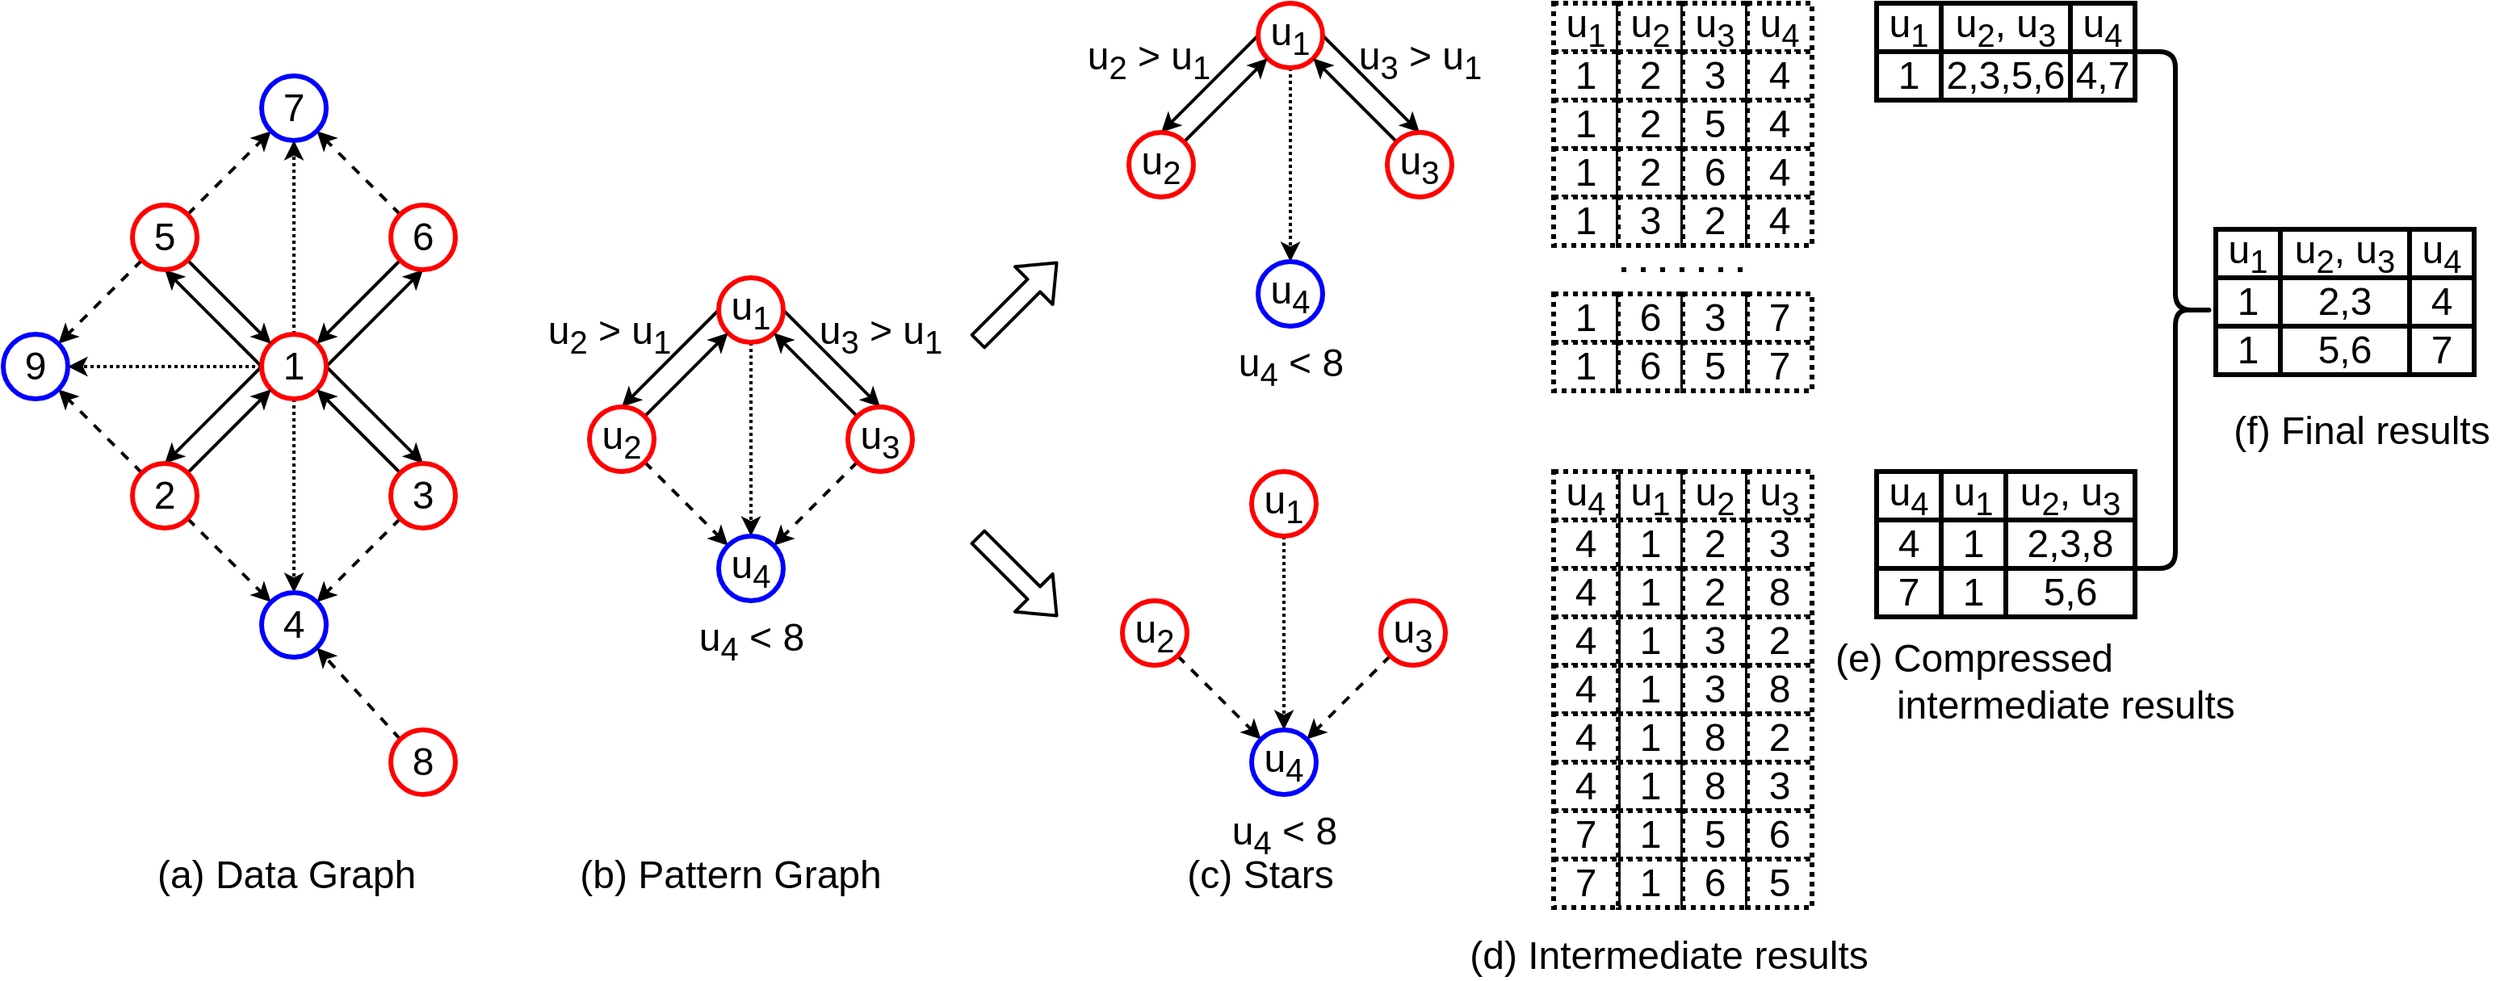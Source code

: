 <mxfile version="14.1.8" type="device"><diagram id="WOaeIMO-vQo9n7MquIrS" name="Page-1"><mxGraphModel dx="1102" dy="1976" grid="1" gridSize="10" guides="1" tooltips="1" connect="1" arrows="1" fold="1" page="1" pageScale="1" pageWidth="827" pageHeight="1169" math="0" shadow="0"><root><mxCell id="0"/><mxCell id="1" parent="0"/><mxCell id="_sLVe3COyLqrtuOMPPy9-32" style="edgeStyle=none;rounded=0;orthogonalLoop=1;jettySize=auto;html=1;exitX=0;exitY=0.5;exitDx=0;exitDy=0;entryX=0.5;entryY=0;entryDx=0;entryDy=0;strokeWidth=2;" parent="1" source="_sLVe3COyLqrtuOMPPy9-26" target="_sLVe3COyLqrtuOMPPy9-27" edge="1"><mxGeometry relative="1" as="geometry"/></mxCell><mxCell id="_sLVe3COyLqrtuOMPPy9-34" style="edgeStyle=none;rounded=0;orthogonalLoop=1;jettySize=auto;html=1;exitX=1;exitY=0.5;exitDx=0;exitDy=0;entryX=0.5;entryY=0;entryDx=0;entryDy=0;strokeWidth=2;" parent="1" source="_sLVe3COyLqrtuOMPPy9-26" target="_sLVe3COyLqrtuOMPPy9-28" edge="1"><mxGeometry relative="1" as="geometry"/></mxCell><mxCell id="_sLVe3COyLqrtuOMPPy9-38" style="edgeStyle=none;rounded=0;orthogonalLoop=1;jettySize=auto;html=1;exitX=0.5;exitY=1;exitDx=0;exitDy=0;dashed=1;strokeColor=#000000;strokeWidth=2;dashPattern=1 1;" parent="1" source="_sLVe3COyLqrtuOMPPy9-26" target="_sLVe3COyLqrtuOMPPy9-30" edge="1"><mxGeometry relative="1" as="geometry"/></mxCell><mxCell id="_sLVe3COyLqrtuOMPPy9-26" value="&lt;font style=&quot;font-size: 24px&quot;&gt;u&lt;sub&gt;1&lt;/sub&gt;&lt;/font&gt;" style="ellipse;whiteSpace=wrap;html=1;aspect=fixed;strokeColor=#FF0000;strokeWidth=3;" parent="1" vertex="1"><mxGeometry x="483" y="120" width="40" height="40" as="geometry"/></mxCell><mxCell id="_sLVe3COyLqrtuOMPPy9-33" style="edgeStyle=none;rounded=0;orthogonalLoop=1;jettySize=auto;html=1;exitX=1;exitY=0;exitDx=0;exitDy=0;entryX=0;entryY=1;entryDx=0;entryDy=0;strokeWidth=2;" parent="1" source="_sLVe3COyLqrtuOMPPy9-27" target="_sLVe3COyLqrtuOMPPy9-26" edge="1"><mxGeometry relative="1" as="geometry"/></mxCell><mxCell id="_sLVe3COyLqrtuOMPPy9-36" style="edgeStyle=none;rounded=0;orthogonalLoop=1;jettySize=auto;html=1;exitX=1;exitY=1;exitDx=0;exitDy=0;strokeWidth=2;dashed=1;" parent="1" source="_sLVe3COyLqrtuOMPPy9-27" target="_sLVe3COyLqrtuOMPPy9-30" edge="1"><mxGeometry relative="1" as="geometry"/></mxCell><mxCell id="_sLVe3COyLqrtuOMPPy9-27" value="&lt;span style=&quot;font-size: 24px&quot;&gt;u&lt;sub&gt;2&lt;/sub&gt;&lt;/span&gt;" style="ellipse;whiteSpace=wrap;html=1;aspect=fixed;strokeColor=#FF0000;strokeWidth=3;" parent="1" vertex="1"><mxGeometry x="403" y="200" width="40" height="40" as="geometry"/></mxCell><mxCell id="_sLVe3COyLqrtuOMPPy9-35" style="edgeStyle=none;rounded=0;orthogonalLoop=1;jettySize=auto;html=1;exitX=0;exitY=0;exitDx=0;exitDy=0;entryX=1;entryY=1;entryDx=0;entryDy=0;strokeWidth=2;" parent="1" source="_sLVe3COyLqrtuOMPPy9-28" target="_sLVe3COyLqrtuOMPPy9-26" edge="1"><mxGeometry relative="1" as="geometry"/></mxCell><mxCell id="_sLVe3COyLqrtuOMPPy9-37" style="edgeStyle=none;rounded=0;orthogonalLoop=1;jettySize=auto;html=1;exitX=0;exitY=1;exitDx=0;exitDy=0;dashed=1;strokeColor=#000000;strokeWidth=2;" parent="1" source="_sLVe3COyLqrtuOMPPy9-28" target="_sLVe3COyLqrtuOMPPy9-30" edge="1"><mxGeometry relative="1" as="geometry"/></mxCell><mxCell id="_sLVe3COyLqrtuOMPPy9-28" value="&lt;span style=&quot;font-size: 24px&quot;&gt;u&lt;sub&gt;3&lt;/sub&gt;&lt;/span&gt;" style="ellipse;whiteSpace=wrap;html=1;aspect=fixed;strokeColor=#FF0000;strokeWidth=3;" parent="1" vertex="1"><mxGeometry x="563" y="200" width="40" height="40" as="geometry"/></mxCell><mxCell id="_sLVe3COyLqrtuOMPPy9-30" value="&lt;font style=&quot;font-size: 24px&quot;&gt;u&lt;sub&gt;4&lt;/sub&gt;&lt;/font&gt;" style="ellipse;whiteSpace=wrap;html=1;aspect=fixed;strokeColor=#0000FF;strokeWidth=3;" parent="1" vertex="1"><mxGeometry x="483" y="280" width="40" height="40" as="geometry"/></mxCell><mxCell id="_sLVe3COyLqrtuOMPPy9-39" value="&lt;font style=&quot;font-size: 24px&quot;&gt;u&lt;sub&gt;2&lt;/sub&gt;&amp;nbsp;&amp;gt; u&lt;sub&gt;1&lt;/sub&gt;&lt;/font&gt;" style="text;html=1;align=center;verticalAlign=middle;resizable=0;points=[];autosize=1;" parent="1" vertex="1"><mxGeometry x="370" y="140" width="90" height="30" as="geometry"/></mxCell><mxCell id="_sLVe3COyLqrtuOMPPy9-40" value="&lt;font style=&quot;font-size: 24px&quot;&gt;u&lt;sub&gt;3&lt;/sub&gt;&amp;nbsp;&amp;gt; u&lt;sub&gt;1&lt;/sub&gt;&lt;/font&gt;" style="text;html=1;align=center;verticalAlign=middle;resizable=0;points=[];autosize=1;" parent="1" vertex="1"><mxGeometry x="538" y="140" width="90" height="30" as="geometry"/></mxCell><mxCell id="_sLVe3COyLqrtuOMPPy9-42" value="&lt;font style=&quot;font-size: 24px&quot;&gt;u&lt;sub&gt;4&lt;/sub&gt; &amp;lt; 8&lt;/font&gt;" style="text;html=1;align=center;verticalAlign=middle;resizable=0;points=[];autosize=1;" parent="1" vertex="1"><mxGeometry x="463" y="330" width="80" height="30" as="geometry"/></mxCell><mxCell id="_sLVe3COyLqrtuOMPPy9-43" style="edgeStyle=none;rounded=0;orthogonalLoop=1;jettySize=auto;html=1;exitX=0;exitY=0.5;exitDx=0;exitDy=0;entryX=0.5;entryY=0;entryDx=0;entryDy=0;strokeWidth=2;" parent="1" source="_sLVe3COyLqrtuOMPPy9-46" target="_sLVe3COyLqrtuOMPPy9-49" edge="1"><mxGeometry relative="1" as="geometry"/></mxCell><mxCell id="_sLVe3COyLqrtuOMPPy9-44" style="edgeStyle=none;rounded=0;orthogonalLoop=1;jettySize=auto;html=1;exitX=1;exitY=0.5;exitDx=0;exitDy=0;entryX=0.5;entryY=0;entryDx=0;entryDy=0;strokeWidth=2;" parent="1" source="_sLVe3COyLqrtuOMPPy9-46" target="_sLVe3COyLqrtuOMPPy9-52" edge="1"><mxGeometry relative="1" as="geometry"/></mxCell><mxCell id="_sLVe3COyLqrtuOMPPy9-45" style="edgeStyle=none;rounded=0;orthogonalLoop=1;jettySize=auto;html=1;exitX=0.5;exitY=1;exitDx=0;exitDy=0;dashed=1;strokeColor=#000000;strokeWidth=2;dashPattern=1 1;" parent="1" source="_sLVe3COyLqrtuOMPPy9-46" target="_sLVe3COyLqrtuOMPPy9-53" edge="1"><mxGeometry relative="1" as="geometry"/></mxCell><mxCell id="_sLVe3COyLqrtuOMPPy9-46" value="&lt;font style=&quot;font-size: 24px&quot;&gt;u&lt;sub&gt;1&lt;/sub&gt;&lt;/font&gt;" style="ellipse;whiteSpace=wrap;html=1;aspect=fixed;strokeColor=#FF0000;strokeWidth=3;" parent="1" vertex="1"><mxGeometry x="817" y="-50" width="40" height="40" as="geometry"/></mxCell><mxCell id="_sLVe3COyLqrtuOMPPy9-47" style="edgeStyle=none;rounded=0;orthogonalLoop=1;jettySize=auto;html=1;exitX=1;exitY=0;exitDx=0;exitDy=0;entryX=0;entryY=1;entryDx=0;entryDy=0;strokeWidth=2;" parent="1" source="_sLVe3COyLqrtuOMPPy9-49" target="_sLVe3COyLqrtuOMPPy9-46" edge="1"><mxGeometry relative="1" as="geometry"/></mxCell><mxCell id="_sLVe3COyLqrtuOMPPy9-49" value="&lt;span style=&quot;font-size: 24px&quot;&gt;u&lt;sub&gt;2&lt;/sub&gt;&lt;/span&gt;" style="ellipse;whiteSpace=wrap;html=1;aspect=fixed;strokeColor=#FF0000;strokeWidth=3;" parent="1" vertex="1"><mxGeometry x="737" y="30" width="40" height="40" as="geometry"/></mxCell><mxCell id="_sLVe3COyLqrtuOMPPy9-50" style="edgeStyle=none;rounded=0;orthogonalLoop=1;jettySize=auto;html=1;exitX=0;exitY=0;exitDx=0;exitDy=0;entryX=1;entryY=1;entryDx=0;entryDy=0;strokeWidth=2;" parent="1" source="_sLVe3COyLqrtuOMPPy9-52" target="_sLVe3COyLqrtuOMPPy9-46" edge="1"><mxGeometry relative="1" as="geometry"/></mxCell><mxCell id="_sLVe3COyLqrtuOMPPy9-52" value="&lt;span style=&quot;font-size: 24px&quot;&gt;u&lt;sub&gt;3&lt;/sub&gt;&lt;/span&gt;" style="ellipse;whiteSpace=wrap;html=1;aspect=fixed;strokeColor=#FF0000;strokeWidth=3;" parent="1" vertex="1"><mxGeometry x="897" y="30" width="40" height="40" as="geometry"/></mxCell><mxCell id="_sLVe3COyLqrtuOMPPy9-53" value="&lt;font style=&quot;font-size: 24px&quot;&gt;u&lt;sub&gt;4&lt;/sub&gt;&lt;/font&gt;" style="ellipse;whiteSpace=wrap;html=1;aspect=fixed;strokeColor=#0000FF;strokeWidth=3;" parent="1" vertex="1"><mxGeometry x="817" y="110" width="40" height="40" as="geometry"/></mxCell><mxCell id="_sLVe3COyLqrtuOMPPy9-54" value="&lt;font style=&quot;font-size: 24px&quot;&gt;u&lt;sub&gt;2&lt;/sub&gt;&amp;nbsp;&amp;gt; u&lt;sub&gt;1&lt;/sub&gt;&lt;/font&gt;" style="text;html=1;align=center;verticalAlign=middle;resizable=0;points=[];autosize=1;" parent="1" vertex="1"><mxGeometry x="704" y="-30" width="90" height="30" as="geometry"/></mxCell><mxCell id="_sLVe3COyLqrtuOMPPy9-55" value="&lt;font style=&quot;font-size: 24px&quot;&gt;u&lt;sub&gt;3&lt;/sub&gt;&amp;nbsp;&amp;gt; u&lt;sub&gt;1&lt;/sub&gt;&lt;/font&gt;" style="text;html=1;align=center;verticalAlign=middle;resizable=0;points=[];autosize=1;" parent="1" vertex="1"><mxGeometry x="872" y="-30" width="90" height="30" as="geometry"/></mxCell><mxCell id="_sLVe3COyLqrtuOMPPy9-56" value="&lt;font style=&quot;font-size: 24px&quot;&gt;u&lt;sub&gt;4&lt;/sub&gt; &amp;lt; 8&lt;/font&gt;" style="text;html=1;align=center;verticalAlign=middle;resizable=0;points=[];autosize=1;" parent="1" vertex="1"><mxGeometry x="797" y="160" width="80" height="30" as="geometry"/></mxCell><mxCell id="_sLVe3COyLqrtuOMPPy9-59" style="edgeStyle=none;rounded=0;orthogonalLoop=1;jettySize=auto;html=1;exitX=0.5;exitY=1;exitDx=0;exitDy=0;dashed=1;strokeColor=#000000;strokeWidth=2;dashPattern=1 1;" parent="1" source="_sLVe3COyLqrtuOMPPy9-60" target="_sLVe3COyLqrtuOMPPy9-67" edge="1"><mxGeometry relative="1" as="geometry"/></mxCell><mxCell id="_sLVe3COyLqrtuOMPPy9-60" value="&lt;font style=&quot;font-size: 24px&quot;&gt;u&lt;sub&gt;1&lt;/sub&gt;&lt;/font&gt;" style="ellipse;whiteSpace=wrap;html=1;aspect=fixed;strokeColor=#FF0000;strokeWidth=3;" parent="1" vertex="1"><mxGeometry x="813" y="240" width="40" height="40" as="geometry"/></mxCell><mxCell id="_sLVe3COyLqrtuOMPPy9-62" style="edgeStyle=none;rounded=0;orthogonalLoop=1;jettySize=auto;html=1;exitX=1;exitY=1;exitDx=0;exitDy=0;strokeWidth=2;dashed=1;" parent="1" source="_sLVe3COyLqrtuOMPPy9-63" target="_sLVe3COyLqrtuOMPPy9-67" edge="1"><mxGeometry relative="1" as="geometry"/></mxCell><mxCell id="_sLVe3COyLqrtuOMPPy9-63" value="&lt;span style=&quot;font-size: 24px&quot;&gt;u&lt;sub&gt;2&lt;/sub&gt;&lt;/span&gt;" style="ellipse;whiteSpace=wrap;html=1;aspect=fixed;strokeColor=#FF0000;strokeWidth=3;" parent="1" vertex="1"><mxGeometry x="733" y="320" width="40" height="40" as="geometry"/></mxCell><mxCell id="_sLVe3COyLqrtuOMPPy9-65" style="edgeStyle=none;rounded=0;orthogonalLoop=1;jettySize=auto;html=1;exitX=0;exitY=1;exitDx=0;exitDy=0;dashed=1;strokeColor=#000000;strokeWidth=2;" parent="1" source="_sLVe3COyLqrtuOMPPy9-66" target="_sLVe3COyLqrtuOMPPy9-67" edge="1"><mxGeometry relative="1" as="geometry"/></mxCell><mxCell id="_sLVe3COyLqrtuOMPPy9-66" value="&lt;span style=&quot;font-size: 24px&quot;&gt;u&lt;sub&gt;3&lt;/sub&gt;&lt;/span&gt;" style="ellipse;whiteSpace=wrap;html=1;aspect=fixed;strokeColor=#FF0000;strokeWidth=3;" parent="1" vertex="1"><mxGeometry x="893" y="320" width="40" height="40" as="geometry"/></mxCell><mxCell id="_sLVe3COyLqrtuOMPPy9-67" value="&lt;font style=&quot;font-size: 24px&quot;&gt;u&lt;sub&gt;4&lt;/sub&gt;&lt;/font&gt;" style="ellipse;whiteSpace=wrap;html=1;aspect=fixed;strokeColor=#0000FF;strokeWidth=3;" parent="1" vertex="1"><mxGeometry x="813" y="400" width="40" height="40" as="geometry"/></mxCell><mxCell id="_sLVe3COyLqrtuOMPPy9-70" value="&lt;font style=&quot;font-size: 24px&quot;&gt;u&lt;sub&gt;4&lt;/sub&gt; &amp;lt; 8&lt;/font&gt;" style="text;html=1;align=center;verticalAlign=middle;resizable=0;points=[];autosize=1;" parent="1" vertex="1"><mxGeometry x="793" y="450" width="80" height="30" as="geometry"/></mxCell><mxCell id="_sLVe3COyLqrtuOMPPy9-73" value="" style="shape=flexArrow;endArrow=classic;html=1;strokeWidth=2;" parent="1" edge="1"><mxGeometry width="50" height="50" relative="1" as="geometry"><mxPoint x="643" y="280" as="sourcePoint"/><mxPoint x="693" y="330" as="targetPoint"/></mxGeometry></mxCell><mxCell id="_sLVe3COyLqrtuOMPPy9-74" value="" style="shape=flexArrow;endArrow=classic;html=1;strokeWidth=2;" parent="1" edge="1"><mxGeometry width="50" height="50" relative="1" as="geometry"><mxPoint x="643" y="160" as="sourcePoint"/><mxPoint x="693" y="110" as="targetPoint"/></mxGeometry></mxCell><mxCell id="_sLVe3COyLqrtuOMPPy9-86" style="edgeStyle=none;rounded=0;orthogonalLoop=1;jettySize=auto;html=1;exitX=0;exitY=0.5;exitDx=0;exitDy=0;entryX=0.5;entryY=0;entryDx=0;entryDy=0;strokeWidth=2;" parent="1" source="_sLVe3COyLqrtuOMPPy9-89" target="_sLVe3COyLqrtuOMPPy9-92" edge="1"><mxGeometry relative="1" as="geometry"/></mxCell><mxCell id="_sLVe3COyLqrtuOMPPy9-87" style="edgeStyle=none;rounded=0;orthogonalLoop=1;jettySize=auto;html=1;exitX=1;exitY=0.5;exitDx=0;exitDy=0;entryX=0.5;entryY=0;entryDx=0;entryDy=0;strokeWidth=2;" parent="1" source="_sLVe3COyLqrtuOMPPy9-89" target="_sLVe3COyLqrtuOMPPy9-95" edge="1"><mxGeometry relative="1" as="geometry"/></mxCell><mxCell id="_sLVe3COyLqrtuOMPPy9-88" style="edgeStyle=none;rounded=0;orthogonalLoop=1;jettySize=auto;html=1;exitX=0.5;exitY=1;exitDx=0;exitDy=0;dashed=1;strokeColor=#000000;strokeWidth=2;dashPattern=1 1;" parent="1" source="_sLVe3COyLqrtuOMPPy9-89" target="_sLVe3COyLqrtuOMPPy9-96" edge="1"><mxGeometry relative="1" as="geometry"/></mxCell><mxCell id="_sLVe3COyLqrtuOMPPy9-107" style="edgeStyle=none;rounded=0;orthogonalLoop=1;jettySize=auto;html=1;exitX=0.5;exitY=0;exitDx=0;exitDy=0;dashed=1;strokeColor=#000000;strokeWidth=2;dashPattern=1 1;" parent="1" source="_sLVe3COyLqrtuOMPPy9-89" target="_sLVe3COyLqrtuOMPPy9-102" edge="1"><mxGeometry relative="1" as="geometry"/></mxCell><mxCell id="_sLVe3COyLqrtuOMPPy9-108" style="edgeStyle=none;rounded=0;orthogonalLoop=1;jettySize=auto;html=1;exitX=0;exitY=0.5;exitDx=0;exitDy=0;strokeColor=#000000;strokeWidth=2;entryX=0.5;entryY=1;entryDx=0;entryDy=0;" parent="1" source="_sLVe3COyLqrtuOMPPy9-89" target="_sLVe3COyLqrtuOMPPy9-100" edge="1"><mxGeometry relative="1" as="geometry"><mxPoint x="148" y="115" as="targetPoint"/></mxGeometry></mxCell><mxCell id="_sLVe3COyLqrtuOMPPy9-110" style="edgeStyle=none;rounded=0;orthogonalLoop=1;jettySize=auto;html=1;exitX=1;exitY=0.5;exitDx=0;exitDy=0;entryX=0.5;entryY=1;entryDx=0;entryDy=0;strokeColor=#000000;strokeWidth=2;" parent="1" source="_sLVe3COyLqrtuOMPPy9-89" target="_sLVe3COyLqrtuOMPPy9-101" edge="1"><mxGeometry relative="1" as="geometry"/></mxCell><mxCell id="_sLVe3COyLqrtuOMPPy9-162" style="edgeStyle=none;rounded=0;orthogonalLoop=1;jettySize=auto;html=1;exitX=0;exitY=0.5;exitDx=0;exitDy=0;entryX=1;entryY=0.5;entryDx=0;entryDy=0;dashed=1;dashPattern=1 1;strokeColor=#000000;strokeWidth=2;" parent="1" source="_sLVe3COyLqrtuOMPPy9-89" target="_sLVe3COyLqrtuOMPPy9-161" edge="1"><mxGeometry relative="1" as="geometry"/></mxCell><mxCell id="_sLVe3COyLqrtuOMPPy9-89" value="&lt;span style=&quot;font-size: 24px&quot;&gt;1&lt;/span&gt;" style="ellipse;whiteSpace=wrap;html=1;aspect=fixed;strokeColor=#FF0000;strokeWidth=3;" parent="1" vertex="1"><mxGeometry x="200" y="155" width="40" height="40" as="geometry"/></mxCell><mxCell id="_sLVe3COyLqrtuOMPPy9-90" style="edgeStyle=none;rounded=0;orthogonalLoop=1;jettySize=auto;html=1;exitX=1;exitY=0;exitDx=0;exitDy=0;entryX=0;entryY=1;entryDx=0;entryDy=0;strokeWidth=2;" parent="1" source="_sLVe3COyLqrtuOMPPy9-92" target="_sLVe3COyLqrtuOMPPy9-89" edge="1"><mxGeometry relative="1" as="geometry"/></mxCell><mxCell id="_sLVe3COyLqrtuOMPPy9-91" style="edgeStyle=none;rounded=0;orthogonalLoop=1;jettySize=auto;html=1;exitX=1;exitY=1;exitDx=0;exitDy=0;strokeWidth=2;dashed=1;" parent="1" source="_sLVe3COyLqrtuOMPPy9-92" target="_sLVe3COyLqrtuOMPPy9-96" edge="1"><mxGeometry relative="1" as="geometry"/></mxCell><mxCell id="_sLVe3COyLqrtuOMPPy9-172" style="edgeStyle=none;rounded=0;orthogonalLoop=1;jettySize=auto;html=1;exitX=0;exitY=0;exitDx=0;exitDy=0;entryX=1;entryY=1;entryDx=0;entryDy=0;dashed=1;strokeColor=#000000;strokeWidth=2;" parent="1" source="_sLVe3COyLqrtuOMPPy9-92" target="_sLVe3COyLqrtuOMPPy9-161" edge="1"><mxGeometry relative="1" as="geometry"/></mxCell><mxCell id="_sLVe3COyLqrtuOMPPy9-92" value="&lt;span style=&quot;font-size: 24px&quot;&gt;2&lt;/span&gt;" style="ellipse;whiteSpace=wrap;html=1;aspect=fixed;strokeColor=#FF0000;strokeWidth=3;" parent="1" vertex="1"><mxGeometry x="120" y="235" width="40" height="40" as="geometry"/></mxCell><mxCell id="_sLVe3COyLqrtuOMPPy9-93" style="edgeStyle=none;rounded=0;orthogonalLoop=1;jettySize=auto;html=1;exitX=0;exitY=0;exitDx=0;exitDy=0;entryX=1;entryY=1;entryDx=0;entryDy=0;strokeWidth=2;" parent="1" source="_sLVe3COyLqrtuOMPPy9-95" target="_sLVe3COyLqrtuOMPPy9-89" edge="1"><mxGeometry relative="1" as="geometry"/></mxCell><mxCell id="_sLVe3COyLqrtuOMPPy9-94" style="edgeStyle=none;rounded=0;orthogonalLoop=1;jettySize=auto;html=1;exitX=0;exitY=1;exitDx=0;exitDy=0;dashed=1;strokeColor=#000000;strokeWidth=2;" parent="1" source="_sLVe3COyLqrtuOMPPy9-95" target="_sLVe3COyLqrtuOMPPy9-96" edge="1"><mxGeometry relative="1" as="geometry"/></mxCell><mxCell id="_sLVe3COyLqrtuOMPPy9-95" value="&lt;span style=&quot;font-size: 24px&quot;&gt;3&lt;/span&gt;" style="ellipse;whiteSpace=wrap;html=1;aspect=fixed;strokeColor=#FF0000;strokeWidth=3;" parent="1" vertex="1"><mxGeometry x="280" y="235" width="40" height="40" as="geometry"/></mxCell><mxCell id="_sLVe3COyLqrtuOMPPy9-96" value="&lt;span style=&quot;font-size: 24px&quot;&gt;4&lt;/span&gt;" style="ellipse;whiteSpace=wrap;html=1;aspect=fixed;strokeColor=#0000FF;strokeWidth=3;" parent="1" vertex="1"><mxGeometry x="200" y="315" width="40" height="40" as="geometry"/></mxCell><mxCell id="_sLVe3COyLqrtuOMPPy9-109" style="edgeStyle=none;rounded=0;orthogonalLoop=1;jettySize=auto;html=1;exitX=1;exitY=1;exitDx=0;exitDy=0;strokeColor=#000000;strokeWidth=2;" parent="1" source="_sLVe3COyLqrtuOMPPy9-100" target="_sLVe3COyLqrtuOMPPy9-89" edge="1"><mxGeometry relative="1" as="geometry"/></mxCell><mxCell id="_sLVe3COyLqrtuOMPPy9-112" style="edgeStyle=none;rounded=0;orthogonalLoop=1;jettySize=auto;html=1;exitX=1;exitY=0;exitDx=0;exitDy=0;strokeColor=#000000;strokeWidth=2;dashed=1;" parent="1" source="_sLVe3COyLqrtuOMPPy9-100" target="_sLVe3COyLqrtuOMPPy9-102" edge="1"><mxGeometry relative="1" as="geometry"/></mxCell><mxCell id="_sLVe3COyLqrtuOMPPy9-171" style="edgeStyle=none;rounded=0;orthogonalLoop=1;jettySize=auto;html=1;exitX=0;exitY=1;exitDx=0;exitDy=0;entryX=1;entryY=0;entryDx=0;entryDy=0;dashed=1;strokeColor=#000000;strokeWidth=2;" parent="1" source="_sLVe3COyLqrtuOMPPy9-100" target="_sLVe3COyLqrtuOMPPy9-161" edge="1"><mxGeometry relative="1" as="geometry"/></mxCell><mxCell id="_sLVe3COyLqrtuOMPPy9-100" value="&lt;span style=&quot;font-size: 24px&quot;&gt;5&lt;/span&gt;" style="ellipse;whiteSpace=wrap;html=1;aspect=fixed;strokeColor=#FF0000;strokeWidth=3;" parent="1" vertex="1"><mxGeometry x="120" y="75" width="40" height="40" as="geometry"/></mxCell><mxCell id="_sLVe3COyLqrtuOMPPy9-111" style="edgeStyle=none;rounded=0;orthogonalLoop=1;jettySize=auto;html=1;exitX=0;exitY=1;exitDx=0;exitDy=0;entryX=1;entryY=0;entryDx=0;entryDy=0;strokeColor=#000000;strokeWidth=2;" parent="1" source="_sLVe3COyLqrtuOMPPy9-101" target="_sLVe3COyLqrtuOMPPy9-89" edge="1"><mxGeometry relative="1" as="geometry"/></mxCell><mxCell id="_sLVe3COyLqrtuOMPPy9-113" style="edgeStyle=none;rounded=0;orthogonalLoop=1;jettySize=auto;html=1;exitX=0;exitY=0;exitDx=0;exitDy=0;entryX=1;entryY=1;entryDx=0;entryDy=0;dashed=1;strokeColor=#000000;strokeWidth=2;" parent="1" source="_sLVe3COyLqrtuOMPPy9-101" target="_sLVe3COyLqrtuOMPPy9-102" edge="1"><mxGeometry relative="1" as="geometry"/></mxCell><mxCell id="_sLVe3COyLqrtuOMPPy9-101" value="&lt;span style=&quot;font-size: 24px&quot;&gt;6&lt;/span&gt;" style="ellipse;whiteSpace=wrap;html=1;aspect=fixed;strokeColor=#FF0000;strokeWidth=3;" parent="1" vertex="1"><mxGeometry x="280" y="75" width="40" height="40" as="geometry"/></mxCell><mxCell id="_sLVe3COyLqrtuOMPPy9-102" value="&lt;span style=&quot;font-size: 24px&quot;&gt;7&lt;/span&gt;" style="ellipse;whiteSpace=wrap;html=1;aspect=fixed;strokeColor=#0000FF;strokeWidth=3;" parent="1" vertex="1"><mxGeometry x="200" y="-5" width="40" height="40" as="geometry"/></mxCell><mxCell id="_sLVe3COyLqrtuOMPPy9-114" value="&lt;font style=&quot;font-size: 24px&quot;&gt;u&lt;sub&gt;1&lt;/sub&gt;&lt;/font&gt;" style="rounded=0;whiteSpace=wrap;html=1;strokeWidth=3;dashed=1;dashPattern=1 1;" parent="1" vertex="1"><mxGeometry x="1000" y="-50" width="40" height="30" as="geometry"/></mxCell><mxCell id="_sLVe3COyLqrtuOMPPy9-115" value="&lt;span style=&quot;font-size: 24px&quot;&gt;u&lt;sub&gt;2&lt;/sub&gt;&lt;/span&gt;" style="rounded=0;whiteSpace=wrap;html=1;strokeWidth=3;dashed=1;dashPattern=1 1;" parent="1" vertex="1"><mxGeometry x="1040" y="-50" width="40" height="30" as="geometry"/></mxCell><mxCell id="_sLVe3COyLqrtuOMPPy9-116" value="&lt;span style=&quot;font-size: 24px&quot;&gt;u&lt;sub&gt;3&lt;/sub&gt;&lt;/span&gt;" style="rounded=0;whiteSpace=wrap;html=1;strokeWidth=3;dashed=1;dashPattern=1 1;" parent="1" vertex="1"><mxGeometry x="1080" y="-50" width="40" height="30" as="geometry"/></mxCell><mxCell id="_sLVe3COyLqrtuOMPPy9-117" value="&lt;span style=&quot;font-size: 24px&quot;&gt;u&lt;sub&gt;4&lt;/sub&gt;&lt;/span&gt;" style="rounded=0;whiteSpace=wrap;html=1;strokeWidth=3;dashed=1;dashPattern=1 1;" parent="1" vertex="1"><mxGeometry x="1120" y="-50" width="40" height="30" as="geometry"/></mxCell><mxCell id="_sLVe3COyLqrtuOMPPy9-119" value="&lt;span style=&quot;font-size: 24px&quot;&gt;1&lt;/span&gt;" style="rounded=0;whiteSpace=wrap;html=1;strokeWidth=3;dashed=1;dashPattern=1 1;" parent="1" vertex="1"><mxGeometry x="1000" y="-20" width="40" height="30" as="geometry"/></mxCell><mxCell id="_sLVe3COyLqrtuOMPPy9-120" value="&lt;span style=&quot;font-size: 24px&quot;&gt;2&lt;/span&gt;" style="rounded=0;whiteSpace=wrap;html=1;strokeWidth=3;dashed=1;dashPattern=1 1;" parent="1" vertex="1"><mxGeometry x="1040" y="-20" width="40" height="30" as="geometry"/></mxCell><mxCell id="_sLVe3COyLqrtuOMPPy9-121" value="&lt;span style=&quot;font-size: 24px&quot;&gt;3&lt;/span&gt;" style="rounded=0;whiteSpace=wrap;html=1;strokeWidth=3;dashed=1;dashPattern=1 1;" parent="1" vertex="1"><mxGeometry x="1080" y="-20" width="40" height="30" as="geometry"/></mxCell><mxCell id="_sLVe3COyLqrtuOMPPy9-122" value="&lt;span style=&quot;font-size: 24px&quot;&gt;4&lt;/span&gt;" style="rounded=0;whiteSpace=wrap;html=1;strokeWidth=3;dashed=1;dashPattern=1 1;" parent="1" vertex="1"><mxGeometry x="1120" y="-20" width="40" height="30" as="geometry"/></mxCell><mxCell id="_sLVe3COyLqrtuOMPPy9-123" value="&lt;span style=&quot;font-size: 24px&quot;&gt;1&lt;/span&gt;" style="rounded=0;whiteSpace=wrap;html=1;strokeWidth=3;dashed=1;dashPattern=1 1;" parent="1" vertex="1"><mxGeometry x="1000" y="10" width="40" height="30" as="geometry"/></mxCell><mxCell id="_sLVe3COyLqrtuOMPPy9-124" value="&lt;span style=&quot;font-size: 24px&quot;&gt;2&lt;/span&gt;" style="rounded=0;whiteSpace=wrap;html=1;strokeWidth=3;dashed=1;dashPattern=1 1;" parent="1" vertex="1"><mxGeometry x="1040" y="10" width="40" height="30" as="geometry"/></mxCell><mxCell id="_sLVe3COyLqrtuOMPPy9-125" value="&lt;span style=&quot;font-size: 24px&quot;&gt;5&lt;/span&gt;" style="rounded=0;whiteSpace=wrap;html=1;strokeWidth=3;dashed=1;dashPattern=1 1;" parent="1" vertex="1"><mxGeometry x="1080" y="10" width="40" height="30" as="geometry"/></mxCell><mxCell id="_sLVe3COyLqrtuOMPPy9-126" value="&lt;span style=&quot;font-size: 24px&quot;&gt;4&lt;/span&gt;" style="rounded=0;whiteSpace=wrap;html=1;strokeWidth=3;dashed=1;dashPattern=1 1;" parent="1" vertex="1"><mxGeometry x="1120" y="10" width="40" height="30" as="geometry"/></mxCell><mxCell id="_sLVe3COyLqrtuOMPPy9-149" value="&lt;font style=&quot;font-size: 24px&quot;&gt;u&lt;sub&gt;1&lt;/sub&gt;&lt;/font&gt;" style="rounded=0;whiteSpace=wrap;html=1;strokeWidth=3;dashed=1;dashPattern=1 1;" parent="1" vertex="1"><mxGeometry x="1040" y="240" width="40" height="30" as="geometry"/></mxCell><mxCell id="_sLVe3COyLqrtuOMPPy9-150" value="&lt;span style=&quot;font-size: 24px&quot;&gt;u&lt;sub&gt;2&lt;/sub&gt;&lt;/span&gt;" style="rounded=0;whiteSpace=wrap;html=1;strokeWidth=3;dashed=1;dashPattern=1 1;" parent="1" vertex="1"><mxGeometry x="1080" y="240" width="40" height="30" as="geometry"/></mxCell><mxCell id="_sLVe3COyLqrtuOMPPy9-151" value="&lt;span style=&quot;font-size: 24px&quot;&gt;u&lt;sub&gt;3&lt;/sub&gt;&lt;/span&gt;" style="rounded=0;whiteSpace=wrap;html=1;strokeWidth=3;dashed=1;dashPattern=1 1;" parent="1" vertex="1"><mxGeometry x="1120" y="240" width="40" height="30" as="geometry"/></mxCell><mxCell id="_sLVe3COyLqrtuOMPPy9-152" value="&lt;span style=&quot;font-size: 24px&quot;&gt;1&lt;/span&gt;" style="rounded=0;whiteSpace=wrap;html=1;strokeWidth=3;dashed=1;dashPattern=1 1;" parent="1" vertex="1"><mxGeometry x="1040" y="270" width="40" height="30" as="geometry"/></mxCell><mxCell id="_sLVe3COyLqrtuOMPPy9-153" value="&lt;span style=&quot;font-size: 24px&quot;&gt;2&lt;/span&gt;" style="rounded=0;whiteSpace=wrap;html=1;strokeWidth=3;dashed=1;dashPattern=1 1;" parent="1" vertex="1"><mxGeometry x="1080" y="270" width="40" height="30" as="geometry"/></mxCell><mxCell id="_sLVe3COyLqrtuOMPPy9-154" value="&lt;span style=&quot;font-size: 24px&quot;&gt;3&lt;/span&gt;" style="rounded=0;whiteSpace=wrap;html=1;strokeWidth=3;dashed=1;dashPattern=1 1;" parent="1" vertex="1"><mxGeometry x="1120" y="270" width="40" height="30" as="geometry"/></mxCell><mxCell id="_sLVe3COyLqrtuOMPPy9-155" value="&lt;span style=&quot;font-size: 24px&quot;&gt;1&lt;/span&gt;" style="rounded=0;whiteSpace=wrap;html=1;strokeWidth=3;dashed=1;dashPattern=1 1;" parent="1" vertex="1"><mxGeometry x="1040" y="300" width="40" height="30" as="geometry"/></mxCell><mxCell id="_sLVe3COyLqrtuOMPPy9-156" value="&lt;span style=&quot;font-size: 24px&quot;&gt;2&lt;/span&gt;" style="rounded=0;whiteSpace=wrap;html=1;strokeWidth=3;dashed=1;dashPattern=1 1;" parent="1" vertex="1"><mxGeometry x="1080" y="300" width="40" height="30" as="geometry"/></mxCell><mxCell id="_sLVe3COyLqrtuOMPPy9-157" value="&lt;span style=&quot;font-size: 24px&quot;&gt;8&lt;/span&gt;" style="rounded=0;whiteSpace=wrap;html=1;strokeWidth=3;dashed=1;dashPattern=1 1;" parent="1" vertex="1"><mxGeometry x="1120" y="300" width="40" height="30" as="geometry"/></mxCell><mxCell id="_sLVe3COyLqrtuOMPPy9-158" value="&lt;span style=&quot;font-size: 24px&quot;&gt;u&lt;sub&gt;4&lt;/sub&gt;&lt;/span&gt;" style="rounded=0;whiteSpace=wrap;html=1;strokeWidth=3;dashed=1;dashPattern=1 1;" parent="1" vertex="1"><mxGeometry x="1000" y="240" width="40" height="30" as="geometry"/></mxCell><mxCell id="_sLVe3COyLqrtuOMPPy9-159" value="&lt;span style=&quot;font-size: 24px&quot;&gt;4&lt;/span&gt;" style="rounded=0;whiteSpace=wrap;html=1;strokeWidth=3;dashed=1;dashPattern=1 1;" parent="1" vertex="1"><mxGeometry x="1000" y="270" width="40" height="30" as="geometry"/></mxCell><mxCell id="_sLVe3COyLqrtuOMPPy9-160" value="&lt;span style=&quot;font-size: 24px&quot;&gt;4&lt;/span&gt;" style="rounded=0;whiteSpace=wrap;html=1;strokeWidth=3;dashed=1;dashPattern=1 1;" parent="1" vertex="1"><mxGeometry x="1000" y="300" width="40" height="30" as="geometry"/></mxCell><mxCell id="_sLVe3COyLqrtuOMPPy9-161" value="&lt;span style=&quot;font-size: 24px&quot;&gt;9&lt;/span&gt;" style="ellipse;whiteSpace=wrap;html=1;aspect=fixed;strokeColor=#0000FF;strokeWidth=3;" parent="1" vertex="1"><mxGeometry x="40" y="155" width="40" height="40" as="geometry"/></mxCell><mxCell id="_sLVe3COyLqrtuOMPPy9-163" value="&lt;span style=&quot;font-size: 24px&quot;&gt;1&lt;/span&gt;" style="rounded=0;whiteSpace=wrap;html=1;strokeWidth=3;dashed=1;dashPattern=1 1;" parent="1" vertex="1"><mxGeometry x="1000" y="40" width="40" height="30" as="geometry"/></mxCell><mxCell id="_sLVe3COyLqrtuOMPPy9-164" value="&lt;span style=&quot;font-size: 24px&quot;&gt;2&lt;/span&gt;" style="rounded=0;whiteSpace=wrap;html=1;strokeWidth=3;dashed=1;dashPattern=1 1;" parent="1" vertex="1"><mxGeometry x="1040" y="40" width="40" height="30" as="geometry"/></mxCell><mxCell id="_sLVe3COyLqrtuOMPPy9-165" value="&lt;span style=&quot;font-size: 24px&quot;&gt;6&lt;/span&gt;" style="rounded=0;whiteSpace=wrap;html=1;strokeWidth=3;dashed=1;dashPattern=1 1;" parent="1" vertex="1"><mxGeometry x="1080" y="40" width="40" height="30" as="geometry"/></mxCell><mxCell id="_sLVe3COyLqrtuOMPPy9-166" value="&lt;span style=&quot;font-size: 24px&quot;&gt;4&lt;/span&gt;" style="rounded=0;whiteSpace=wrap;html=1;strokeWidth=3;dashed=1;dashPattern=1 1;" parent="1" vertex="1"><mxGeometry x="1120" y="40" width="40" height="30" as="geometry"/></mxCell><mxCell id="_sLVe3COyLqrtuOMPPy9-167" value="&lt;span style=&quot;font-size: 24px&quot;&gt;1&lt;/span&gt;" style="rounded=0;whiteSpace=wrap;html=1;strokeWidth=3;dashed=1;dashPattern=1 1;" parent="1" vertex="1"><mxGeometry x="1000" y="70" width="40" height="30" as="geometry"/></mxCell><mxCell id="_sLVe3COyLqrtuOMPPy9-168" value="&lt;span style=&quot;font-size: 24px&quot;&gt;3&lt;/span&gt;" style="rounded=0;whiteSpace=wrap;html=1;strokeWidth=3;dashed=1;dashPattern=1 1;" parent="1" vertex="1"><mxGeometry x="1040" y="70" width="40" height="30" as="geometry"/></mxCell><mxCell id="_sLVe3COyLqrtuOMPPy9-169" value="&lt;span style=&quot;font-size: 24px&quot;&gt;2&lt;/span&gt;" style="rounded=0;whiteSpace=wrap;html=1;strokeWidth=3;dashed=1;dashPattern=1 1;" parent="1" vertex="1"><mxGeometry x="1080" y="70" width="40" height="30" as="geometry"/></mxCell><mxCell id="_sLVe3COyLqrtuOMPPy9-170" value="&lt;span style=&quot;font-size: 24px&quot;&gt;4&lt;/span&gt;" style="rounded=0;whiteSpace=wrap;html=1;strokeWidth=3;dashed=1;dashPattern=1 1;" parent="1" vertex="1"><mxGeometry x="1120" y="70" width="40" height="30" as="geometry"/></mxCell><mxCell id="_sLVe3COyLqrtuOMPPy9-174" style="edgeStyle=none;rounded=0;orthogonalLoop=1;jettySize=auto;html=1;exitX=0;exitY=0;exitDx=0;exitDy=0;entryX=1;entryY=1;entryDx=0;entryDy=0;dashed=1;strokeColor=#000000;strokeWidth=2;" parent="1" source="_sLVe3COyLqrtuOMPPy9-173" target="_sLVe3COyLqrtuOMPPy9-96" edge="1"><mxGeometry relative="1" as="geometry"/></mxCell><mxCell id="_sLVe3COyLqrtuOMPPy9-173" value="&lt;span style=&quot;font-size: 24px&quot;&gt;8&lt;/span&gt;" style="ellipse;whiteSpace=wrap;html=1;aspect=fixed;strokeColor=#FF0000;strokeWidth=3;" parent="1" vertex="1"><mxGeometry x="280" y="400" width="40" height="40" as="geometry"/></mxCell><mxCell id="_sLVe3COyLqrtuOMPPy9-175" value="&lt;span style=&quot;font-size: 24px&quot;&gt;1&lt;/span&gt;" style="rounded=0;whiteSpace=wrap;html=1;strokeWidth=3;dashed=1;dashPattern=1 1;" parent="1" vertex="1"><mxGeometry x="1040" y="330" width="40" height="30" as="geometry"/></mxCell><mxCell id="_sLVe3COyLqrtuOMPPy9-176" value="&lt;span style=&quot;font-size: 24px&quot;&gt;3&lt;/span&gt;" style="rounded=0;whiteSpace=wrap;html=1;strokeWidth=3;dashed=1;dashPattern=1 1;" parent="1" vertex="1"><mxGeometry x="1080" y="330" width="40" height="30" as="geometry"/></mxCell><mxCell id="_sLVe3COyLqrtuOMPPy9-177" value="&lt;span style=&quot;font-size: 24px&quot;&gt;2&lt;/span&gt;" style="rounded=0;whiteSpace=wrap;html=1;strokeWidth=3;dashed=1;dashPattern=1 1;" parent="1" vertex="1"><mxGeometry x="1120" y="330" width="40" height="30" as="geometry"/></mxCell><mxCell id="_sLVe3COyLqrtuOMPPy9-178" value="&lt;span style=&quot;font-size: 24px&quot;&gt;1&lt;/span&gt;" style="rounded=0;whiteSpace=wrap;html=1;strokeWidth=3;dashed=1;dashPattern=1 1;" parent="1" vertex="1"><mxGeometry x="1040" y="360" width="40" height="30" as="geometry"/></mxCell><mxCell id="_sLVe3COyLqrtuOMPPy9-179" value="&lt;span style=&quot;font-size: 24px&quot;&gt;3&lt;/span&gt;" style="rounded=0;whiteSpace=wrap;html=1;strokeWidth=3;dashed=1;dashPattern=1 1;" parent="1" vertex="1"><mxGeometry x="1080" y="360" width="40" height="30" as="geometry"/></mxCell><mxCell id="_sLVe3COyLqrtuOMPPy9-180" value="&lt;span style=&quot;font-size: 24px&quot;&gt;8&lt;/span&gt;" style="rounded=0;whiteSpace=wrap;html=1;strokeWidth=3;dashed=1;dashPattern=1 1;" parent="1" vertex="1"><mxGeometry x="1120" y="360" width="40" height="30" as="geometry"/></mxCell><mxCell id="_sLVe3COyLqrtuOMPPy9-181" value="&lt;span style=&quot;font-size: 24px&quot;&gt;4&lt;/span&gt;" style="rounded=0;whiteSpace=wrap;html=1;strokeWidth=3;dashed=1;dashPattern=1 1;" parent="1" vertex="1"><mxGeometry x="1000" y="330" width="40" height="30" as="geometry"/></mxCell><mxCell id="_sLVe3COyLqrtuOMPPy9-182" value="&lt;span style=&quot;font-size: 24px&quot;&gt;4&lt;/span&gt;" style="rounded=0;whiteSpace=wrap;html=1;strokeWidth=3;dashed=1;dashPattern=1 1;" parent="1" vertex="1"><mxGeometry x="1000" y="360" width="40" height="30" as="geometry"/></mxCell><mxCell id="_sLVe3COyLqrtuOMPPy9-183" value="&lt;span style=&quot;font-size: 24px&quot;&gt;1&lt;/span&gt;" style="rounded=0;whiteSpace=wrap;html=1;strokeWidth=3;dashed=1;dashPattern=1 1;" parent="1" vertex="1"><mxGeometry x="1040" y="390" width="40" height="30" as="geometry"/></mxCell><mxCell id="_sLVe3COyLqrtuOMPPy9-184" value="&lt;span style=&quot;font-size: 24px&quot;&gt;8&lt;/span&gt;" style="rounded=0;whiteSpace=wrap;html=1;strokeWidth=3;dashed=1;dashPattern=1 1;" parent="1" vertex="1"><mxGeometry x="1080" y="390" width="40" height="30" as="geometry"/></mxCell><mxCell id="_sLVe3COyLqrtuOMPPy9-185" value="&lt;span style=&quot;font-size: 24px&quot;&gt;2&lt;/span&gt;" style="rounded=0;whiteSpace=wrap;html=1;strokeWidth=3;dashed=1;dashPattern=1 1;" parent="1" vertex="1"><mxGeometry x="1120" y="390" width="40" height="30" as="geometry"/></mxCell><mxCell id="_sLVe3COyLqrtuOMPPy9-186" value="&lt;span style=&quot;font-size: 24px&quot;&gt;1&lt;/span&gt;" style="rounded=0;whiteSpace=wrap;html=1;strokeWidth=3;dashed=1;dashPattern=1 1;" parent="1" vertex="1"><mxGeometry x="1040" y="420" width="40" height="30" as="geometry"/></mxCell><mxCell id="_sLVe3COyLqrtuOMPPy9-187" value="&lt;span style=&quot;font-size: 24px&quot;&gt;8&lt;/span&gt;" style="rounded=0;whiteSpace=wrap;html=1;strokeWidth=3;dashed=1;dashPattern=1 1;" parent="1" vertex="1"><mxGeometry x="1080" y="420" width="40" height="30" as="geometry"/></mxCell><mxCell id="_sLVe3COyLqrtuOMPPy9-188" value="&lt;span style=&quot;font-size: 24px&quot;&gt;3&lt;/span&gt;" style="rounded=0;whiteSpace=wrap;html=1;strokeWidth=3;dashed=1;dashPattern=1 1;" parent="1" vertex="1"><mxGeometry x="1120" y="420" width="40" height="30" as="geometry"/></mxCell><mxCell id="_sLVe3COyLqrtuOMPPy9-189" value="&lt;span style=&quot;font-size: 24px&quot;&gt;4&lt;/span&gt;" style="rounded=0;whiteSpace=wrap;html=1;strokeWidth=3;dashed=1;dashPattern=1 1;" parent="1" vertex="1"><mxGeometry x="1000" y="390" width="40" height="30" as="geometry"/></mxCell><mxCell id="_sLVe3COyLqrtuOMPPy9-190" value="&lt;span style=&quot;font-size: 24px&quot;&gt;4&lt;/span&gt;" style="rounded=0;whiteSpace=wrap;html=1;strokeWidth=3;dashed=1;dashPattern=1 1;" parent="1" vertex="1"><mxGeometry x="1000" y="420" width="40" height="30" as="geometry"/></mxCell><mxCell id="_sLVe3COyLqrtuOMPPy9-191" value="&lt;span style=&quot;font-size: 24px&quot;&gt;1&lt;/span&gt;" style="rounded=0;whiteSpace=wrap;html=1;strokeWidth=3;dashed=1;dashPattern=1 1;" parent="1" vertex="1"><mxGeometry x="1040" y="450" width="40" height="30" as="geometry"/></mxCell><mxCell id="_sLVe3COyLqrtuOMPPy9-192" value="&lt;span style=&quot;font-size: 24px&quot;&gt;5&lt;/span&gt;" style="rounded=0;whiteSpace=wrap;html=1;strokeWidth=3;dashed=1;dashPattern=1 1;" parent="1" vertex="1"><mxGeometry x="1080" y="450" width="40" height="30" as="geometry"/></mxCell><mxCell id="_sLVe3COyLqrtuOMPPy9-193" value="&lt;span style=&quot;font-size: 24px&quot;&gt;6&lt;/span&gt;" style="rounded=0;whiteSpace=wrap;html=1;strokeWidth=3;dashed=1;dashPattern=1 1;" parent="1" vertex="1"><mxGeometry x="1120" y="450" width="40" height="30" as="geometry"/></mxCell><mxCell id="_sLVe3COyLqrtuOMPPy9-194" value="&lt;span style=&quot;font-size: 24px&quot;&gt;1&lt;/span&gt;" style="rounded=0;whiteSpace=wrap;html=1;strokeWidth=3;dashed=1;dashPattern=1 1;" parent="1" vertex="1"><mxGeometry x="1040" y="480" width="40" height="30" as="geometry"/></mxCell><mxCell id="_sLVe3COyLqrtuOMPPy9-195" value="&lt;span style=&quot;font-size: 24px&quot;&gt;6&lt;/span&gt;" style="rounded=0;whiteSpace=wrap;html=1;strokeWidth=3;dashed=1;dashPattern=1 1;" parent="1" vertex="1"><mxGeometry x="1080" y="480" width="40" height="30" as="geometry"/></mxCell><mxCell id="_sLVe3COyLqrtuOMPPy9-196" value="&lt;span style=&quot;font-size: 24px&quot;&gt;5&lt;/span&gt;" style="rounded=0;whiteSpace=wrap;html=1;strokeWidth=3;dashed=1;dashPattern=1 1;" parent="1" vertex="1"><mxGeometry x="1120" y="480" width="40" height="30" as="geometry"/></mxCell><mxCell id="_sLVe3COyLqrtuOMPPy9-197" value="&lt;span style=&quot;font-size: 24px&quot;&gt;7&lt;/span&gt;" style="rounded=0;whiteSpace=wrap;html=1;strokeWidth=3;dashed=1;dashPattern=1 1;" parent="1" vertex="1"><mxGeometry x="1000" y="450" width="40" height="30" as="geometry"/></mxCell><mxCell id="_sLVe3COyLqrtuOMPPy9-198" value="&lt;span style=&quot;font-size: 24px&quot;&gt;7&lt;/span&gt;" style="rounded=0;whiteSpace=wrap;html=1;strokeWidth=3;dashed=1;dashPattern=1 1;" parent="1" vertex="1"><mxGeometry x="1000" y="480" width="40" height="30" as="geometry"/></mxCell><mxCell id="_sLVe3COyLqrtuOMPPy9-199" value="&lt;font style=&quot;font-size: 24px&quot;&gt;u&lt;sub&gt;1&lt;/sub&gt;&lt;/font&gt;" style="rounded=0;whiteSpace=wrap;html=1;strokeWidth=3;" parent="1" vertex="1"><mxGeometry x="1200" y="-50" width="40" height="30" as="geometry"/></mxCell><mxCell id="_sLVe3COyLqrtuOMPPy9-200" value="&lt;span style=&quot;font-size: 24px&quot;&gt;u&lt;sub&gt;2&lt;/sub&gt;, u&lt;sub&gt;3&lt;/sub&gt;&lt;/span&gt;" style="rounded=0;whiteSpace=wrap;html=1;strokeWidth=3;" parent="1" vertex="1"><mxGeometry x="1240" y="-50" width="80" height="30" as="geometry"/></mxCell><mxCell id="_sLVe3COyLqrtuOMPPy9-202" value="&lt;span style=&quot;font-size: 24px&quot;&gt;u&lt;sub&gt;4&lt;/sub&gt;&lt;/span&gt;" style="rounded=0;whiteSpace=wrap;html=1;strokeWidth=3;" parent="1" vertex="1"><mxGeometry x="1320" y="-50" width="40" height="30" as="geometry"/></mxCell><mxCell id="_sLVe3COyLqrtuOMPPy9-203" value="&lt;span style=&quot;font-size: 24px&quot;&gt;1&lt;/span&gt;" style="rounded=0;whiteSpace=wrap;html=1;strokeWidth=3;" parent="1" vertex="1"><mxGeometry x="1200" y="-20" width="40" height="30" as="geometry"/></mxCell><mxCell id="_sLVe3COyLqrtuOMPPy9-204" value="&lt;span style=&quot;font-size: 24px&quot;&gt;2,3,5,6&lt;/span&gt;" style="rounded=0;whiteSpace=wrap;html=1;strokeWidth=3;" parent="1" vertex="1"><mxGeometry x="1240" y="-20" width="80" height="30" as="geometry"/></mxCell><mxCell id="_sLVe3COyLqrtuOMPPy9-205" value="&lt;span style=&quot;font-size: 24px&quot;&gt;4,7&lt;/span&gt;" style="rounded=0;whiteSpace=wrap;html=1;strokeWidth=3;" parent="1" vertex="1"><mxGeometry x="1320" y="-20" width="40" height="30" as="geometry"/></mxCell><mxCell id="_sLVe3COyLqrtuOMPPy9-209" value="&lt;font style=&quot;font-size: 24px&quot;&gt;u&lt;sub&gt;1&lt;/sub&gt;&lt;/font&gt;" style="rounded=0;whiteSpace=wrap;html=1;strokeWidth=3;" parent="1" vertex="1"><mxGeometry x="1240" y="240" width="40" height="30" as="geometry"/></mxCell><mxCell id="_sLVe3COyLqrtuOMPPy9-210" value="&lt;span style=&quot;font-size: 24px&quot;&gt;u&lt;sub&gt;2&lt;/sub&gt;, u&lt;sub&gt;3&lt;/sub&gt;&lt;/span&gt;" style="rounded=0;whiteSpace=wrap;html=1;strokeWidth=3;" parent="1" vertex="1"><mxGeometry x="1280" y="240" width="80" height="30" as="geometry"/></mxCell><mxCell id="_sLVe3COyLqrtuOMPPy9-212" value="&lt;span style=&quot;font-size: 24px&quot;&gt;u&lt;sub&gt;4&lt;/sub&gt;&lt;/span&gt;" style="rounded=0;whiteSpace=wrap;html=1;strokeWidth=3;" parent="1" vertex="1"><mxGeometry x="1200" y="240" width="40" height="30" as="geometry"/></mxCell><mxCell id="_sLVe3COyLqrtuOMPPy9-213" value="&lt;span style=&quot;font-size: 24px&quot;&gt;1&lt;/span&gt;" style="rounded=0;whiteSpace=wrap;html=1;strokeWidth=3;" parent="1" vertex="1"><mxGeometry x="1240" y="270" width="40" height="30" as="geometry"/></mxCell><mxCell id="_sLVe3COyLqrtuOMPPy9-214" value="&lt;span style=&quot;font-size: 24px&quot;&gt;2,3,8&lt;/span&gt;" style="rounded=0;whiteSpace=wrap;html=1;strokeWidth=3;" parent="1" vertex="1"><mxGeometry x="1280" y="270" width="80" height="30" as="geometry"/></mxCell><mxCell id="_sLVe3COyLqrtuOMPPy9-215" value="&lt;span style=&quot;font-size: 24px&quot;&gt;4&lt;/span&gt;" style="rounded=0;whiteSpace=wrap;html=1;strokeWidth=3;" parent="1" vertex="1"><mxGeometry x="1200" y="270" width="40" height="30" as="geometry"/></mxCell><mxCell id="_sLVe3COyLqrtuOMPPy9-216" value="&lt;span style=&quot;font-size: 24px&quot;&gt;1&lt;/span&gt;" style="rounded=0;whiteSpace=wrap;html=1;strokeWidth=3;" parent="1" vertex="1"><mxGeometry x="1240" y="300" width="40" height="30" as="geometry"/></mxCell><mxCell id="_sLVe3COyLqrtuOMPPy9-217" value="&lt;span style=&quot;font-size: 24px&quot;&gt;5,6&lt;/span&gt;" style="rounded=0;whiteSpace=wrap;html=1;strokeWidth=3;" parent="1" vertex="1"><mxGeometry x="1280" y="300" width="80" height="30" as="geometry"/></mxCell><mxCell id="_sLVe3COyLqrtuOMPPy9-218" value="&lt;span style=&quot;font-size: 24px&quot;&gt;7&lt;/span&gt;" style="rounded=0;whiteSpace=wrap;html=1;strokeWidth=3;" parent="1" vertex="1"><mxGeometry x="1200" y="300" width="40" height="30" as="geometry"/></mxCell><mxCell id="_sLVe3COyLqrtuOMPPy9-228" value="&lt;font style=&quot;font-size: 24px&quot;&gt;u&lt;sub&gt;1&lt;/sub&gt;&lt;/font&gt;" style="rounded=0;whiteSpace=wrap;html=1;strokeWidth=3;" parent="1" vertex="1"><mxGeometry x="1410" y="90" width="40" height="30" as="geometry"/></mxCell><mxCell id="_sLVe3COyLqrtuOMPPy9-229" value="&lt;span style=&quot;font-size: 24px&quot;&gt;u&lt;sub&gt;2&lt;/sub&gt;, u&lt;sub&gt;3&lt;/sub&gt;&lt;/span&gt;" style="rounded=0;whiteSpace=wrap;html=1;strokeWidth=3;" parent="1" vertex="1"><mxGeometry x="1450" y="90" width="80" height="30" as="geometry"/></mxCell><mxCell id="_sLVe3COyLqrtuOMPPy9-230" value="&lt;span style=&quot;font-size: 24px&quot;&gt;u&lt;sub&gt;4&lt;/sub&gt;&lt;/span&gt;" style="rounded=0;whiteSpace=wrap;html=1;strokeWidth=3;" parent="1" vertex="1"><mxGeometry x="1530" y="90" width="40" height="30" as="geometry"/></mxCell><mxCell id="_sLVe3COyLqrtuOMPPy9-231" value="&lt;span style=&quot;font-size: 24px&quot;&gt;1&lt;/span&gt;" style="rounded=0;whiteSpace=wrap;html=1;strokeWidth=3;" parent="1" vertex="1"><mxGeometry x="1410" y="120" width="40" height="30" as="geometry"/></mxCell><mxCell id="_sLVe3COyLqrtuOMPPy9-232" value="&lt;span style=&quot;font-size: 24px&quot;&gt;2,3&lt;/span&gt;" style="rounded=0;whiteSpace=wrap;html=1;strokeWidth=3;" parent="1" vertex="1"><mxGeometry x="1450" y="120" width="80" height="30" as="geometry"/></mxCell><mxCell id="_sLVe3COyLqrtuOMPPy9-233" value="&lt;span style=&quot;font-size: 24px&quot;&gt;4&lt;/span&gt;" style="rounded=0;whiteSpace=wrap;html=1;strokeWidth=3;" parent="1" vertex="1"><mxGeometry x="1530" y="120" width="40" height="30" as="geometry"/></mxCell><mxCell id="_sLVe3COyLqrtuOMPPy9-234" value="&lt;span style=&quot;font-size: 24px&quot;&gt;1&lt;/span&gt;" style="rounded=0;whiteSpace=wrap;html=1;strokeWidth=3;" parent="1" vertex="1"><mxGeometry x="1410" y="150" width="40" height="30" as="geometry"/></mxCell><mxCell id="_sLVe3COyLqrtuOMPPy9-235" value="&lt;span style=&quot;font-size: 24px&quot;&gt;5,6&lt;/span&gt;" style="rounded=0;whiteSpace=wrap;html=1;strokeWidth=3;" parent="1" vertex="1"><mxGeometry x="1450" y="150" width="80" height="30" as="geometry"/></mxCell><mxCell id="_sLVe3COyLqrtuOMPPy9-236" value="&lt;span style=&quot;font-size: 24px&quot;&gt;7&lt;/span&gt;" style="rounded=0;whiteSpace=wrap;html=1;strokeWidth=3;" parent="1" vertex="1"><mxGeometry x="1530" y="150" width="40" height="30" as="geometry"/></mxCell><mxCell id="_sLVe3COyLqrtuOMPPy9-237" value="" style="shape=curlyBracket;whiteSpace=wrap;html=1;rounded=1;strokeWidth=3;flipH=1;" parent="1" vertex="1"><mxGeometry x="1360" y="-20" width="50" height="320" as="geometry"/></mxCell><mxCell id="_sLVe3COyLqrtuOMPPy9-238" value="&lt;span style=&quot;font-size: 24px&quot;&gt;(a) Data Graph&lt;/span&gt;" style="text;html=1;align=center;verticalAlign=middle;resizable=0;points=[];autosize=1;" parent="1" vertex="1"><mxGeometry x="125" y="480" width="180" height="20" as="geometry"/></mxCell><mxCell id="_sLVe3COyLqrtuOMPPy9-242" value="&lt;span style=&quot;font-size: 24px&quot;&gt;(b) Pattern Graph&lt;/span&gt;" style="text;html=1;align=center;verticalAlign=middle;resizable=0;points=[];autosize=1;" parent="1" vertex="1"><mxGeometry x="390" y="480" width="200" height="20" as="geometry"/></mxCell><mxCell id="_sLVe3COyLqrtuOMPPy9-243" value="&lt;span style=&quot;font-size: 24px&quot;&gt;(c) Stars&lt;/span&gt;" style="text;html=1;align=center;verticalAlign=middle;resizable=0;points=[];autosize=1;" parent="1" vertex="1"><mxGeometry x="763" y="480" width="110" height="20" as="geometry"/></mxCell><mxCell id="_sLVe3COyLqrtuOMPPy9-244" value="&lt;span style=&quot;font-size: 24px&quot;&gt;(d) Intermediate results&lt;/span&gt;" style="text;html=1;align=center;verticalAlign=middle;resizable=0;points=[];autosize=1;" parent="1" vertex="1"><mxGeometry x="941" y="530" width="260" height="20" as="geometry"/></mxCell><mxCell id="_sLVe3COyLqrtuOMPPy9-245" value="&lt;span style=&quot;font-size: 24px&quot;&gt;(e) Compressed&lt;br&gt;&amp;nbsp; &amp;nbsp; &amp;nbsp; &amp;nbsp; &amp;nbsp; &amp;nbsp; &amp;nbsp; &amp;nbsp; &amp;nbsp;intermediate results&lt;/span&gt;" style="text;html=1;align=center;verticalAlign=middle;resizable=0;points=[];autosize=1;" parent="1" vertex="1"><mxGeometry x="1090" y="350" width="340" height="40" as="geometry"/></mxCell><mxCell id="_sLVe3COyLqrtuOMPPy9-246" value="&lt;span style=&quot;font-size: 24px&quot;&gt;(f) Final results&lt;/span&gt;" style="text;html=1;align=center;verticalAlign=middle;resizable=0;points=[];autosize=1;" parent="1" vertex="1"><mxGeometry x="1415" y="205" width="170" height="20" as="geometry"/></mxCell><mxCell id="44vhMUhuome_ph0TOzt7-17" value="&lt;span style=&quot;font-size: 24px&quot;&gt;1&lt;/span&gt;" style="rounded=0;whiteSpace=wrap;html=1;strokeWidth=3;dashed=1;dashPattern=1 1;" vertex="1" parent="1"><mxGeometry x="1000" y="130" width="40" height="30" as="geometry"/></mxCell><mxCell id="44vhMUhuome_ph0TOzt7-18" value="&lt;span style=&quot;font-size: 24px&quot;&gt;6&lt;/span&gt;" style="rounded=0;whiteSpace=wrap;html=1;strokeWidth=3;dashed=1;dashPattern=1 1;" vertex="1" parent="1"><mxGeometry x="1040" y="130" width="40" height="30" as="geometry"/></mxCell><mxCell id="44vhMUhuome_ph0TOzt7-19" value="&lt;span style=&quot;font-size: 24px&quot;&gt;3&lt;/span&gt;" style="rounded=0;whiteSpace=wrap;html=1;strokeWidth=3;dashed=1;dashPattern=1 1;" vertex="1" parent="1"><mxGeometry x="1080" y="130" width="40" height="30" as="geometry"/></mxCell><mxCell id="44vhMUhuome_ph0TOzt7-20" value="&lt;span style=&quot;font-size: 24px&quot;&gt;7&lt;/span&gt;" style="rounded=0;whiteSpace=wrap;html=1;strokeWidth=3;dashed=1;dashPattern=1 1;" vertex="1" parent="1"><mxGeometry x="1120" y="130" width="40" height="30" as="geometry"/></mxCell><mxCell id="44vhMUhuome_ph0TOzt7-21" value="&lt;span style=&quot;font-size: 24px&quot;&gt;1&lt;/span&gt;" style="rounded=0;whiteSpace=wrap;html=1;strokeWidth=3;dashed=1;dashPattern=1 1;" vertex="1" parent="1"><mxGeometry x="1000" y="160" width="40" height="30" as="geometry"/></mxCell><mxCell id="44vhMUhuome_ph0TOzt7-22" value="&lt;span style=&quot;font-size: 24px&quot;&gt;6&lt;/span&gt;" style="rounded=0;whiteSpace=wrap;html=1;strokeWidth=3;dashed=1;dashPattern=1 1;" vertex="1" parent="1"><mxGeometry x="1040" y="160" width="40" height="30" as="geometry"/></mxCell><mxCell id="44vhMUhuome_ph0TOzt7-23" value="&lt;span style=&quot;font-size: 24px&quot;&gt;5&lt;/span&gt;" style="rounded=0;whiteSpace=wrap;html=1;strokeWidth=3;dashed=1;dashPattern=1 1;" vertex="1" parent="1"><mxGeometry x="1080" y="160" width="40" height="30" as="geometry"/></mxCell><mxCell id="44vhMUhuome_ph0TOzt7-24" value="&lt;span style=&quot;font-size: 24px&quot;&gt;7&lt;/span&gt;" style="rounded=0;whiteSpace=wrap;html=1;strokeWidth=3;dashed=1;dashPattern=1 1;" vertex="1" parent="1"><mxGeometry x="1120" y="160" width="40" height="30" as="geometry"/></mxCell><mxCell id="44vhMUhuome_ph0TOzt7-26" value="" style="endArrow=none;dashed=1;html=1;dashPattern=1 3;strokeWidth=3;" edge="1" parent="1"><mxGeometry width="50" height="50" relative="1" as="geometry"><mxPoint x="1042" y="115" as="sourcePoint"/><mxPoint x="1120" y="115" as="targetPoint"/></mxGeometry></mxCell></root></mxGraphModel></diagram></mxfile>